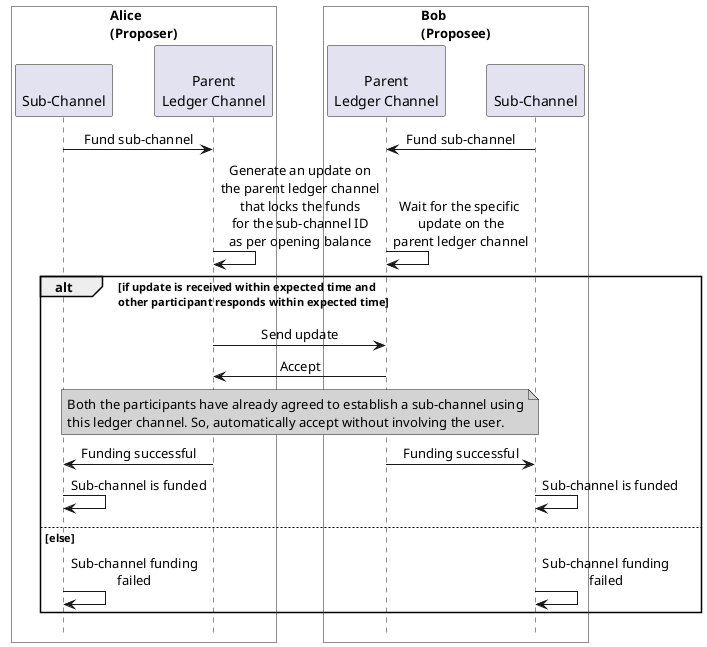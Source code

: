 ' SPDX-FileCopyrightText: 2021 Hyperledger
' SPDX-License-Identifier: CC-BY-4.0

@startuml open_funding_sub
!pragma teoz true
hide footbox
skinparam SequenceMessageAlign center

box "Alice\n(Proposer)" #transparent
participant "\nSub-Channel" as alice
participant "\nParent\nLedger Channel" as alice_parent
end box
box "Bob\n(Proposee)" #transparent
participant "\nParent\nLedger Channel" as bob_parent
participant "\nSub-Channel" as bob
end box

alice -> alice_parent: Fund sub-channel
&bob_parent <- bob: Fund sub-channel

alice_parent -> alice_parent: Generate an update on\nthe parent ledger channel\nthat locks the funds\nfor the sub-channel ID\nas per opening balance
&bob_parent -> bob_parent: Wait for the specific \nupdate on the\nparent ledger channel

alt if update is received within expected time and\nother participant responds within expected time
alice_parent -> bob_parent: Send update
alice_parent <- bob_parent: Accept

note over alice_parent, bob_parent #LightGray
Both the participants have already agreed to establish a sub-channel using
this ledger channel. So, automatically accept without involving the user.
end note

alice <- alice_parent: Funding successful
&bob_parent -> bob: Funding successful

alice -> alice: Sub-channel is funded
&bob -> bob: Sub-channel is funded

else else
alice -> alice: Sub-channel funding\nfailed
&bob -> bob: Sub-channel funding\nfailed
end

@enduml
